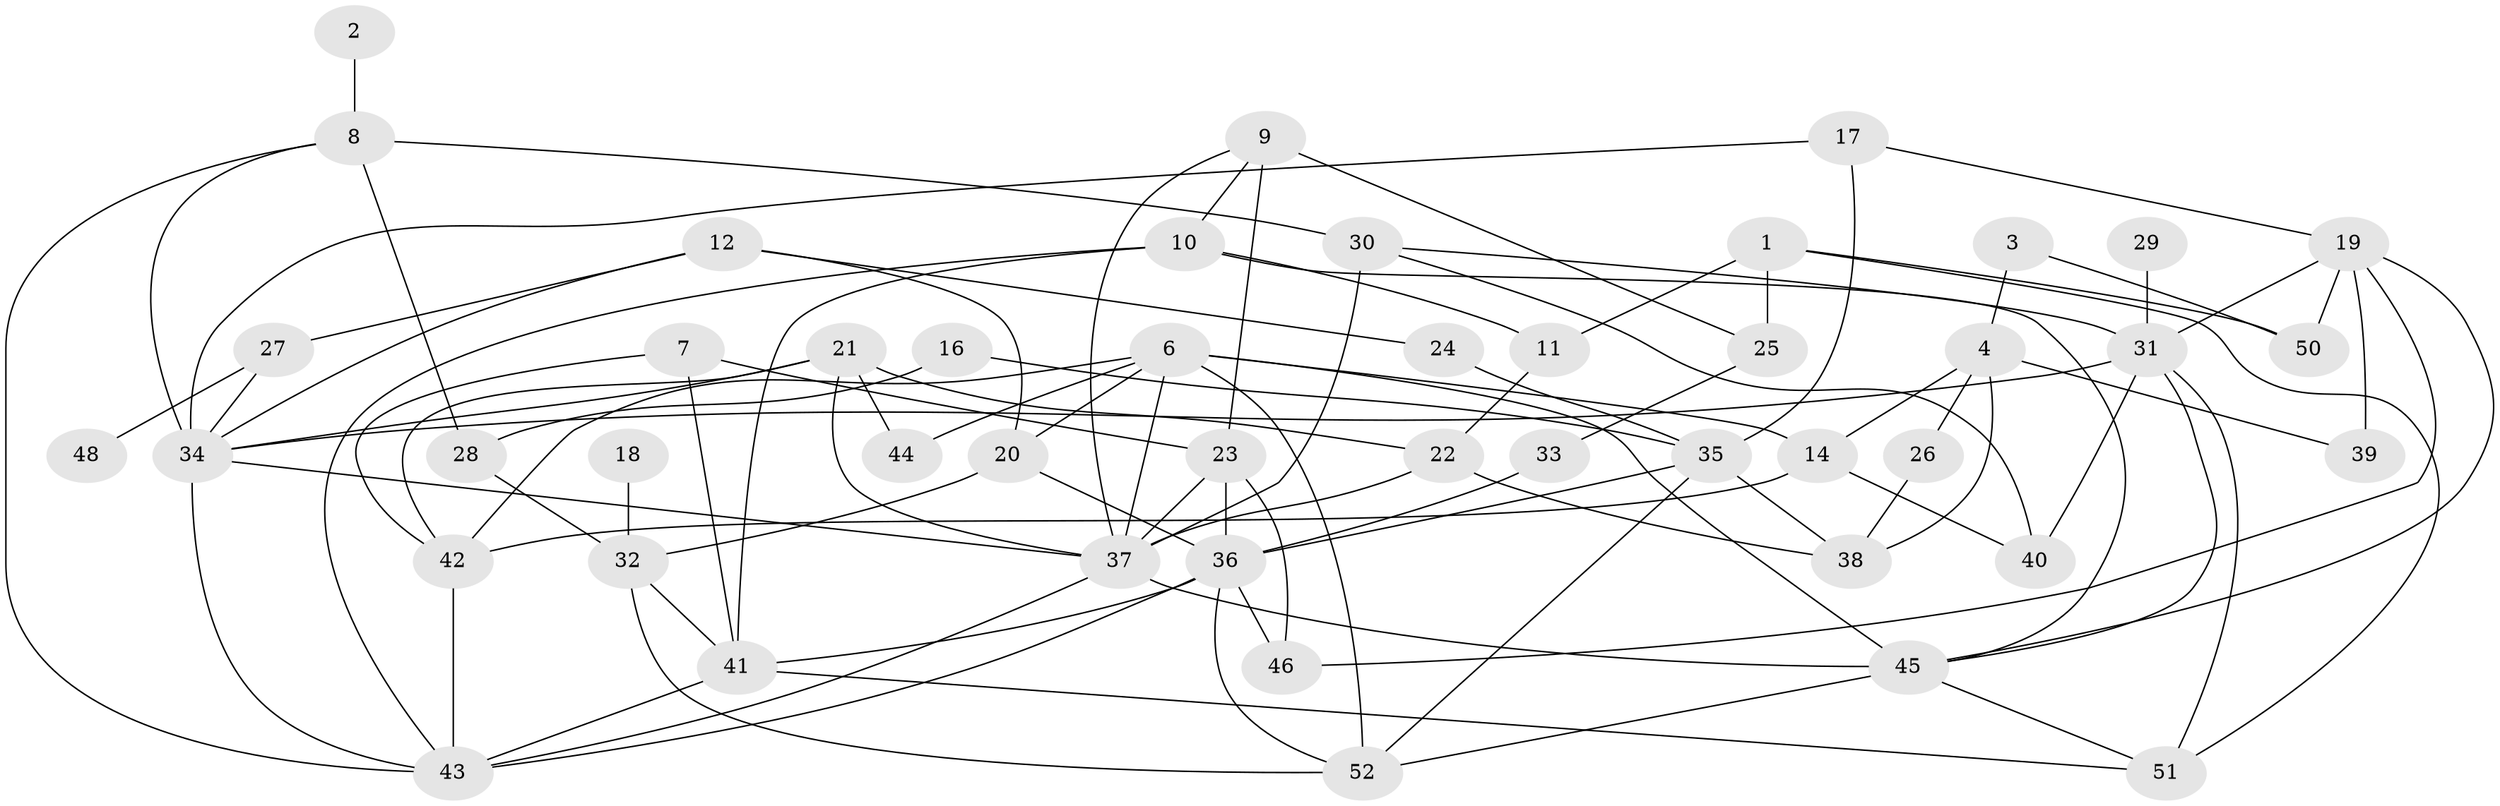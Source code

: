 // original degree distribution, {4: 0.14423076923076922, 5: 0.1346153846153846, 1: 0.1346153846153846, 8: 0.028846153846153848, 2: 0.25961538461538464, 3: 0.21153846153846154, 0: 0.04807692307692308, 6: 0.038461538461538464}
// Generated by graph-tools (version 1.1) at 2025/00/03/09/25 03:00:40]
// undirected, 47 vertices, 96 edges
graph export_dot {
graph [start="1"]
  node [color=gray90,style=filled];
  1;
  2;
  3;
  4;
  6;
  7;
  8;
  9;
  10;
  11;
  12;
  14;
  16;
  17;
  18;
  19;
  20;
  21;
  22;
  23;
  24;
  25;
  26;
  27;
  28;
  29;
  30;
  31;
  32;
  33;
  34;
  35;
  36;
  37;
  38;
  39;
  40;
  41;
  42;
  43;
  44;
  45;
  46;
  48;
  50;
  51;
  52;
  1 -- 11 [weight=1.0];
  1 -- 25 [weight=1.0];
  1 -- 50 [weight=1.0];
  1 -- 51 [weight=1.0];
  2 -- 8 [weight=1.0];
  3 -- 4 [weight=1.0];
  3 -- 50 [weight=1.0];
  4 -- 14 [weight=1.0];
  4 -- 26 [weight=1.0];
  4 -- 38 [weight=1.0];
  4 -- 39 [weight=1.0];
  6 -- 14 [weight=1.0];
  6 -- 20 [weight=1.0];
  6 -- 37 [weight=1.0];
  6 -- 42 [weight=1.0];
  6 -- 44 [weight=1.0];
  6 -- 45 [weight=1.0];
  6 -- 52 [weight=1.0];
  7 -- 23 [weight=1.0];
  7 -- 41 [weight=1.0];
  7 -- 42 [weight=1.0];
  8 -- 28 [weight=1.0];
  8 -- 30 [weight=2.0];
  8 -- 34 [weight=1.0];
  8 -- 43 [weight=1.0];
  9 -- 10 [weight=1.0];
  9 -- 23 [weight=1.0];
  9 -- 25 [weight=2.0];
  9 -- 37 [weight=1.0];
  10 -- 11 [weight=1.0];
  10 -- 41 [weight=1.0];
  10 -- 43 [weight=1.0];
  10 -- 45 [weight=1.0];
  11 -- 22 [weight=1.0];
  12 -- 20 [weight=1.0];
  12 -- 24 [weight=1.0];
  12 -- 27 [weight=1.0];
  12 -- 34 [weight=1.0];
  14 -- 40 [weight=1.0];
  14 -- 42 [weight=1.0];
  16 -- 28 [weight=1.0];
  16 -- 35 [weight=1.0];
  17 -- 19 [weight=1.0];
  17 -- 34 [weight=1.0];
  17 -- 35 [weight=1.0];
  18 -- 32 [weight=1.0];
  19 -- 31 [weight=1.0];
  19 -- 39 [weight=1.0];
  19 -- 45 [weight=1.0];
  19 -- 46 [weight=1.0];
  19 -- 50 [weight=1.0];
  20 -- 32 [weight=1.0];
  20 -- 36 [weight=2.0];
  21 -- 22 [weight=1.0];
  21 -- 34 [weight=2.0];
  21 -- 37 [weight=1.0];
  21 -- 42 [weight=1.0];
  21 -- 44 [weight=1.0];
  22 -- 37 [weight=3.0];
  22 -- 38 [weight=1.0];
  23 -- 36 [weight=1.0];
  23 -- 37 [weight=2.0];
  23 -- 46 [weight=1.0];
  24 -- 35 [weight=1.0];
  25 -- 33 [weight=1.0];
  26 -- 38 [weight=1.0];
  27 -- 34 [weight=1.0];
  27 -- 48 [weight=1.0];
  28 -- 32 [weight=1.0];
  29 -- 31 [weight=1.0];
  30 -- 31 [weight=1.0];
  30 -- 37 [weight=1.0];
  30 -- 40 [weight=1.0];
  31 -- 34 [weight=1.0];
  31 -- 40 [weight=1.0];
  31 -- 45 [weight=1.0];
  31 -- 51 [weight=1.0];
  32 -- 41 [weight=1.0];
  32 -- 52 [weight=1.0];
  33 -- 36 [weight=1.0];
  34 -- 37 [weight=1.0];
  34 -- 43 [weight=1.0];
  35 -- 36 [weight=1.0];
  35 -- 38 [weight=1.0];
  35 -- 52 [weight=1.0];
  36 -- 41 [weight=1.0];
  36 -- 43 [weight=1.0];
  36 -- 46 [weight=1.0];
  36 -- 52 [weight=1.0];
  37 -- 43 [weight=1.0];
  37 -- 45 [weight=2.0];
  41 -- 43 [weight=1.0];
  41 -- 51 [weight=1.0];
  42 -- 43 [weight=1.0];
  45 -- 51 [weight=1.0];
  45 -- 52 [weight=1.0];
}
